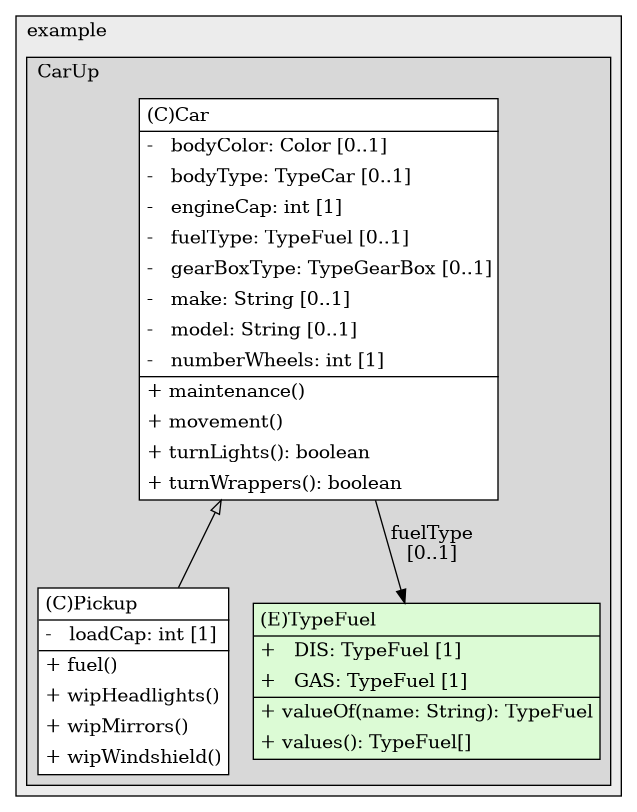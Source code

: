 @startuml

/' diagram meta data start
config=StructureConfiguration;
{
  "projectClassification": {
    "searchMode": "OpenProject", // OpenProject, AllProjects
    "includedProjects": "",
    "pathEndKeywords": "*.impl",
    "isClientPath": "",
    "isClientName": "",
    "isTestPath": "",
    "isTestName": "",
    "isMappingPath": "",
    "isMappingName": "",
    "isDataAccessPath": "",
    "isDataAccessName": "",
    "isDataStructurePath": "",
    "isDataStructureName": "",
    "isInterfaceStructuresPath": "",
    "isInterfaceStructuresName": "",
    "isEntryPointPath": "",
    "isEntryPointName": "",
    "treatFinalFieldsAsMandatory": false
  },
  "graphRestriction": {
    "classPackageExcludeFilter": "",
    "classPackageIncludeFilter": "",
    "classNameExcludeFilter": "",
    "classNameIncludeFilter": "",
    "methodNameExcludeFilter": "",
    "methodNameIncludeFilter": "",
    "removeByInheritance": "", // inheritance/annotation based filtering is done in a second step
    "removeByAnnotation": "",
    "removeByClassPackage": "", // cleanup the graph after inheritance/annotation based filtering is done
    "removeByClassName": "",
    "cutMappings": false,
    "cutEnum": true,
    "cutTests": true,
    "cutClient": true,
    "cutDataAccess": false,
    "cutInterfaceStructures": false,
    "cutDataStructures": false,
    "cutGetterAndSetter": true,
    "cutConstructors": true
  },
  "graphTraversal": {
    "forwardDepth": 6,
    "backwardDepth": 6,
    "classPackageExcludeFilter": "",
    "classPackageIncludeFilter": "",
    "classNameExcludeFilter": "",
    "classNameIncludeFilter": "",
    "methodNameExcludeFilter": "",
    "methodNameIncludeFilter": "",
    "hideMappings": false,
    "hideDataStructures": false,
    "hidePrivateMethods": true,
    "hideInterfaceCalls": true, // indirection: implementation -> interface (is hidden) -> implementation
    "onlyShowApplicationEntryPoints": false, // root node is included
    "useMethodCallsForStructureDiagram": "ForwardOnly" // ForwardOnly, BothDirections, No
  },
  "details": {
    "aggregation": "GroupByClass", // ByClass, GroupByClass, None
    "showClassGenericTypes": true,
    "showMethods": true,
    "showMethodParameterNames": true,
    "showMethodParameterTypes": true,
    "showMethodReturnType": true,
    "showPackageLevels": 2,
    "showDetailedClassStructure": true
  },
  "rootClass": "org.example.CarUp.Enumerators.TypeFuel",
  "extensionCallbackMethod": "" // qualified.class.name#methodName - signature: public static String method(String)
}
diagram meta data end '/



digraph g {
    rankdir="TB"
    splines=polyline
    

'nodes 
subgraph cluster_1322970774 { 
   	label=example
	labeljust=l
	fillcolor="#ececec"
	style=filled
   
   subgraph cluster_84261867 { 
   	label=CarUp
	labeljust=l
	fillcolor="#d8d8d8"
	style=filled
   
   Car404469113[
	label=<<TABLE BORDER="1" CELLBORDER="0" CELLPADDING="4" CELLSPACING="0">
<TR><TD ALIGN="LEFT" >(C)Car</TD></TR>
<HR/>
<TR><TD ALIGN="LEFT" >-   bodyColor: Color [0..1]</TD></TR>
<TR><TD ALIGN="LEFT" >-   bodyType: TypeCar [0..1]</TD></TR>
<TR><TD ALIGN="LEFT" >-   engineCap: int [1]</TD></TR>
<TR><TD ALIGN="LEFT" >-   fuelType: TypeFuel [0..1]</TD></TR>
<TR><TD ALIGN="LEFT" >-   gearBoxType: TypeGearBox [0..1]</TD></TR>
<TR><TD ALIGN="LEFT" >-   make: String [0..1]</TD></TR>
<TR><TD ALIGN="LEFT" >-   model: String [0..1]</TD></TR>
<TR><TD ALIGN="LEFT" >-   numberWheels: int [1]</TD></TR>
<HR/>
<TR><TD ALIGN="LEFT" >+ maintenance()</TD></TR>
<TR><TD ALIGN="LEFT" >+ movement()</TD></TR>
<TR><TD ALIGN="LEFT" >+ turnLights(): boolean</TD></TR>
<TR><TD ALIGN="LEFT" >+ turnWrappers(): boolean</TD></TR>
</TABLE>>
	style=filled
	margin=0
	shape=plaintext
	fillcolor="#FFFFFF"
];

Pickup404469113[
	label=<<TABLE BORDER="1" CELLBORDER="0" CELLPADDING="4" CELLSPACING="0">
<TR><TD ALIGN="LEFT" >(C)Pickup</TD></TR>
<HR/>
<TR><TD ALIGN="LEFT" >-   loadCap: int [1]</TD></TR>
<HR/>
<TR><TD ALIGN="LEFT" >+ fuel()</TD></TR>
<TR><TD ALIGN="LEFT" >+ wipHeadlights()</TD></TR>
<TR><TD ALIGN="LEFT" >+ wipMirrors()</TD></TR>
<TR><TD ALIGN="LEFT" >+ wipWindshield()</TD></TR>
</TABLE>>
	style=filled
	margin=0
	shape=plaintext
	fillcolor="#FFFFFF"
];

TypeFuel115294974[
	label=<<TABLE BORDER="1" CELLBORDER="0" CELLPADDING="4" CELLSPACING="0">
<TR><TD ALIGN="LEFT" >(E)TypeFuel</TD></TR>
<HR/>
<TR><TD ALIGN="LEFT" >+   DIS: TypeFuel [1]</TD></TR>
<TR><TD ALIGN="LEFT" >+   GAS: TypeFuel [1]</TD></TR>
<HR/>
<TR><TD ALIGN="LEFT" >+ valueOf(name: String): TypeFuel</TD></TR>
<TR><TD ALIGN="LEFT" >+ values(): TypeFuel[]</TD></TR>
</TABLE>>
	style=filled
	margin=0
	shape=plaintext
	fillcolor="#DCFBD5"
];
} 
} 

'edges    
Car404469113 -> Pickup404469113[arrowhead=none, arrowtail=empty, dir=both];
Car404469113 -> TypeFuel115294974[label="fuelType
[0..1]"];
    
}
@enduml